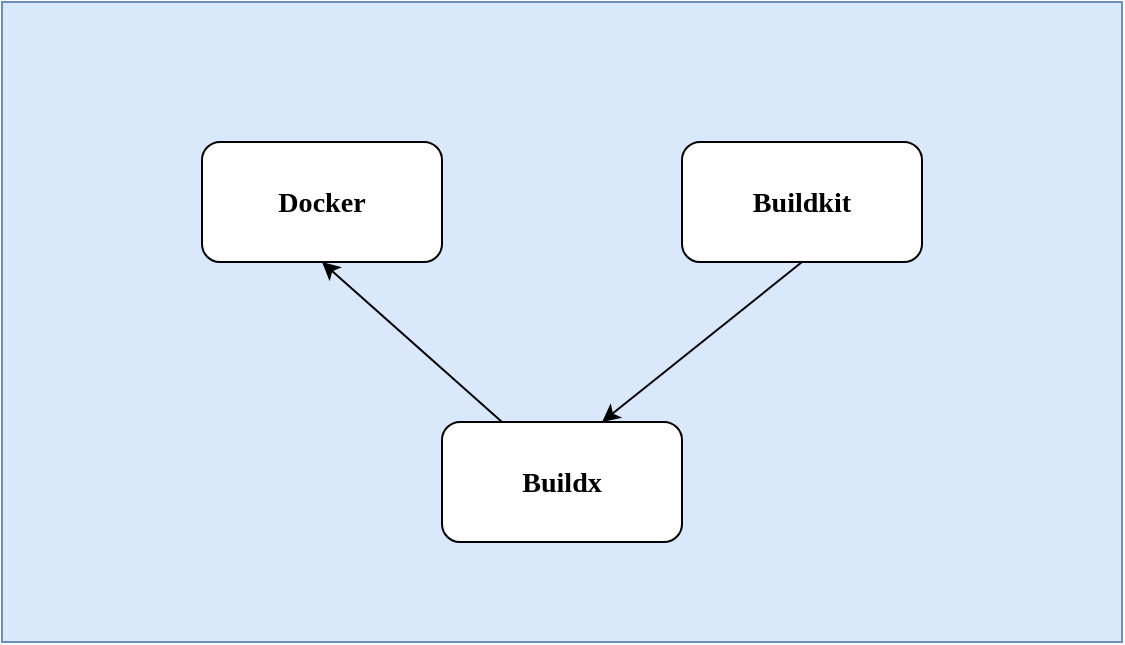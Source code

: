 <mxfile version="17.3.0" type="github">
  <diagram id="zf9PCMKYo2PM6vaO1gFk" name="Page-1">
    <mxGraphModel dx="946" dy="563" grid="1" gridSize="10" guides="1" tooltips="1" connect="1" arrows="1" fold="1" page="1" pageScale="1" pageWidth="850" pageHeight="1100" math="0" shadow="0">
      <root>
        <mxCell id="0" />
        <mxCell id="1" parent="0" />
        <mxCell id="UWx5PSQkW-oyX3951nql-3" value="" style="rounded=0;whiteSpace=wrap;html=1;fillColor=#dae8fc;strokeColor=#6c8ebf;" parent="1" vertex="1">
          <mxGeometry x="120" y="120" width="560" height="320" as="geometry" />
        </mxCell>
        <mxCell id="UWx5PSQkW-oyX3951nql-4" value="&lt;h3&gt;&lt;font face=&quot;Times New Roman&quot;&gt;Docker&lt;/font&gt;&lt;/h3&gt;" style="rounded=1;whiteSpace=wrap;html=1;" parent="1" vertex="1">
          <mxGeometry x="220" y="190" width="120" height="60" as="geometry" />
        </mxCell>
        <mxCell id="UWx5PSQkW-oyX3951nql-5" value="&lt;h3&gt;&lt;font face=&quot;Times New Roman&quot;&gt;Buildkit&lt;/font&gt;&lt;/h3&gt;" style="rounded=1;whiteSpace=wrap;html=1;" parent="1" vertex="1">
          <mxGeometry x="460" y="190" width="120" height="60" as="geometry" />
        </mxCell>
        <mxCell id="UWx5PSQkW-oyX3951nql-6" value="&lt;h3&gt;&lt;font face=&quot;Times New Roman&quot;&gt;Buildx&lt;/font&gt;&lt;/h3&gt;" style="rounded=1;whiteSpace=wrap;html=1;" parent="1" vertex="1">
          <mxGeometry x="340" y="330" width="120" height="60" as="geometry" />
        </mxCell>
        <mxCell id="UWx5PSQkW-oyX3951nql-12" value="" style="endArrow=classic;html=1;rounded=0;fontFamily=Times New Roman;entryX=0.667;entryY=0;entryDx=0;entryDy=0;entryPerimeter=0;exitX=0.5;exitY=1;exitDx=0;exitDy=0;" parent="1" source="UWx5PSQkW-oyX3951nql-5" target="UWx5PSQkW-oyX3951nql-6" edge="1">
          <mxGeometry width="50" height="50" relative="1" as="geometry">
            <mxPoint x="450" y="305" as="sourcePoint" />
            <mxPoint x="500" y="255" as="targetPoint" />
          </mxGeometry>
        </mxCell>
        <mxCell id="UWx5PSQkW-oyX3951nql-14" value="" style="endArrow=classic;html=1;rounded=0;fontFamily=Times New Roman;entryX=0.5;entryY=1;entryDx=0;entryDy=0;exitX=0.25;exitY=0;exitDx=0;exitDy=0;" parent="1" source="UWx5PSQkW-oyX3951nql-6" target="UWx5PSQkW-oyX3951nql-4" edge="1">
          <mxGeometry width="50" height="50" relative="1" as="geometry">
            <mxPoint x="530" y="260" as="sourcePoint" />
            <mxPoint x="430.04" y="340" as="targetPoint" />
          </mxGeometry>
        </mxCell>
      </root>
    </mxGraphModel>
  </diagram>
</mxfile>
